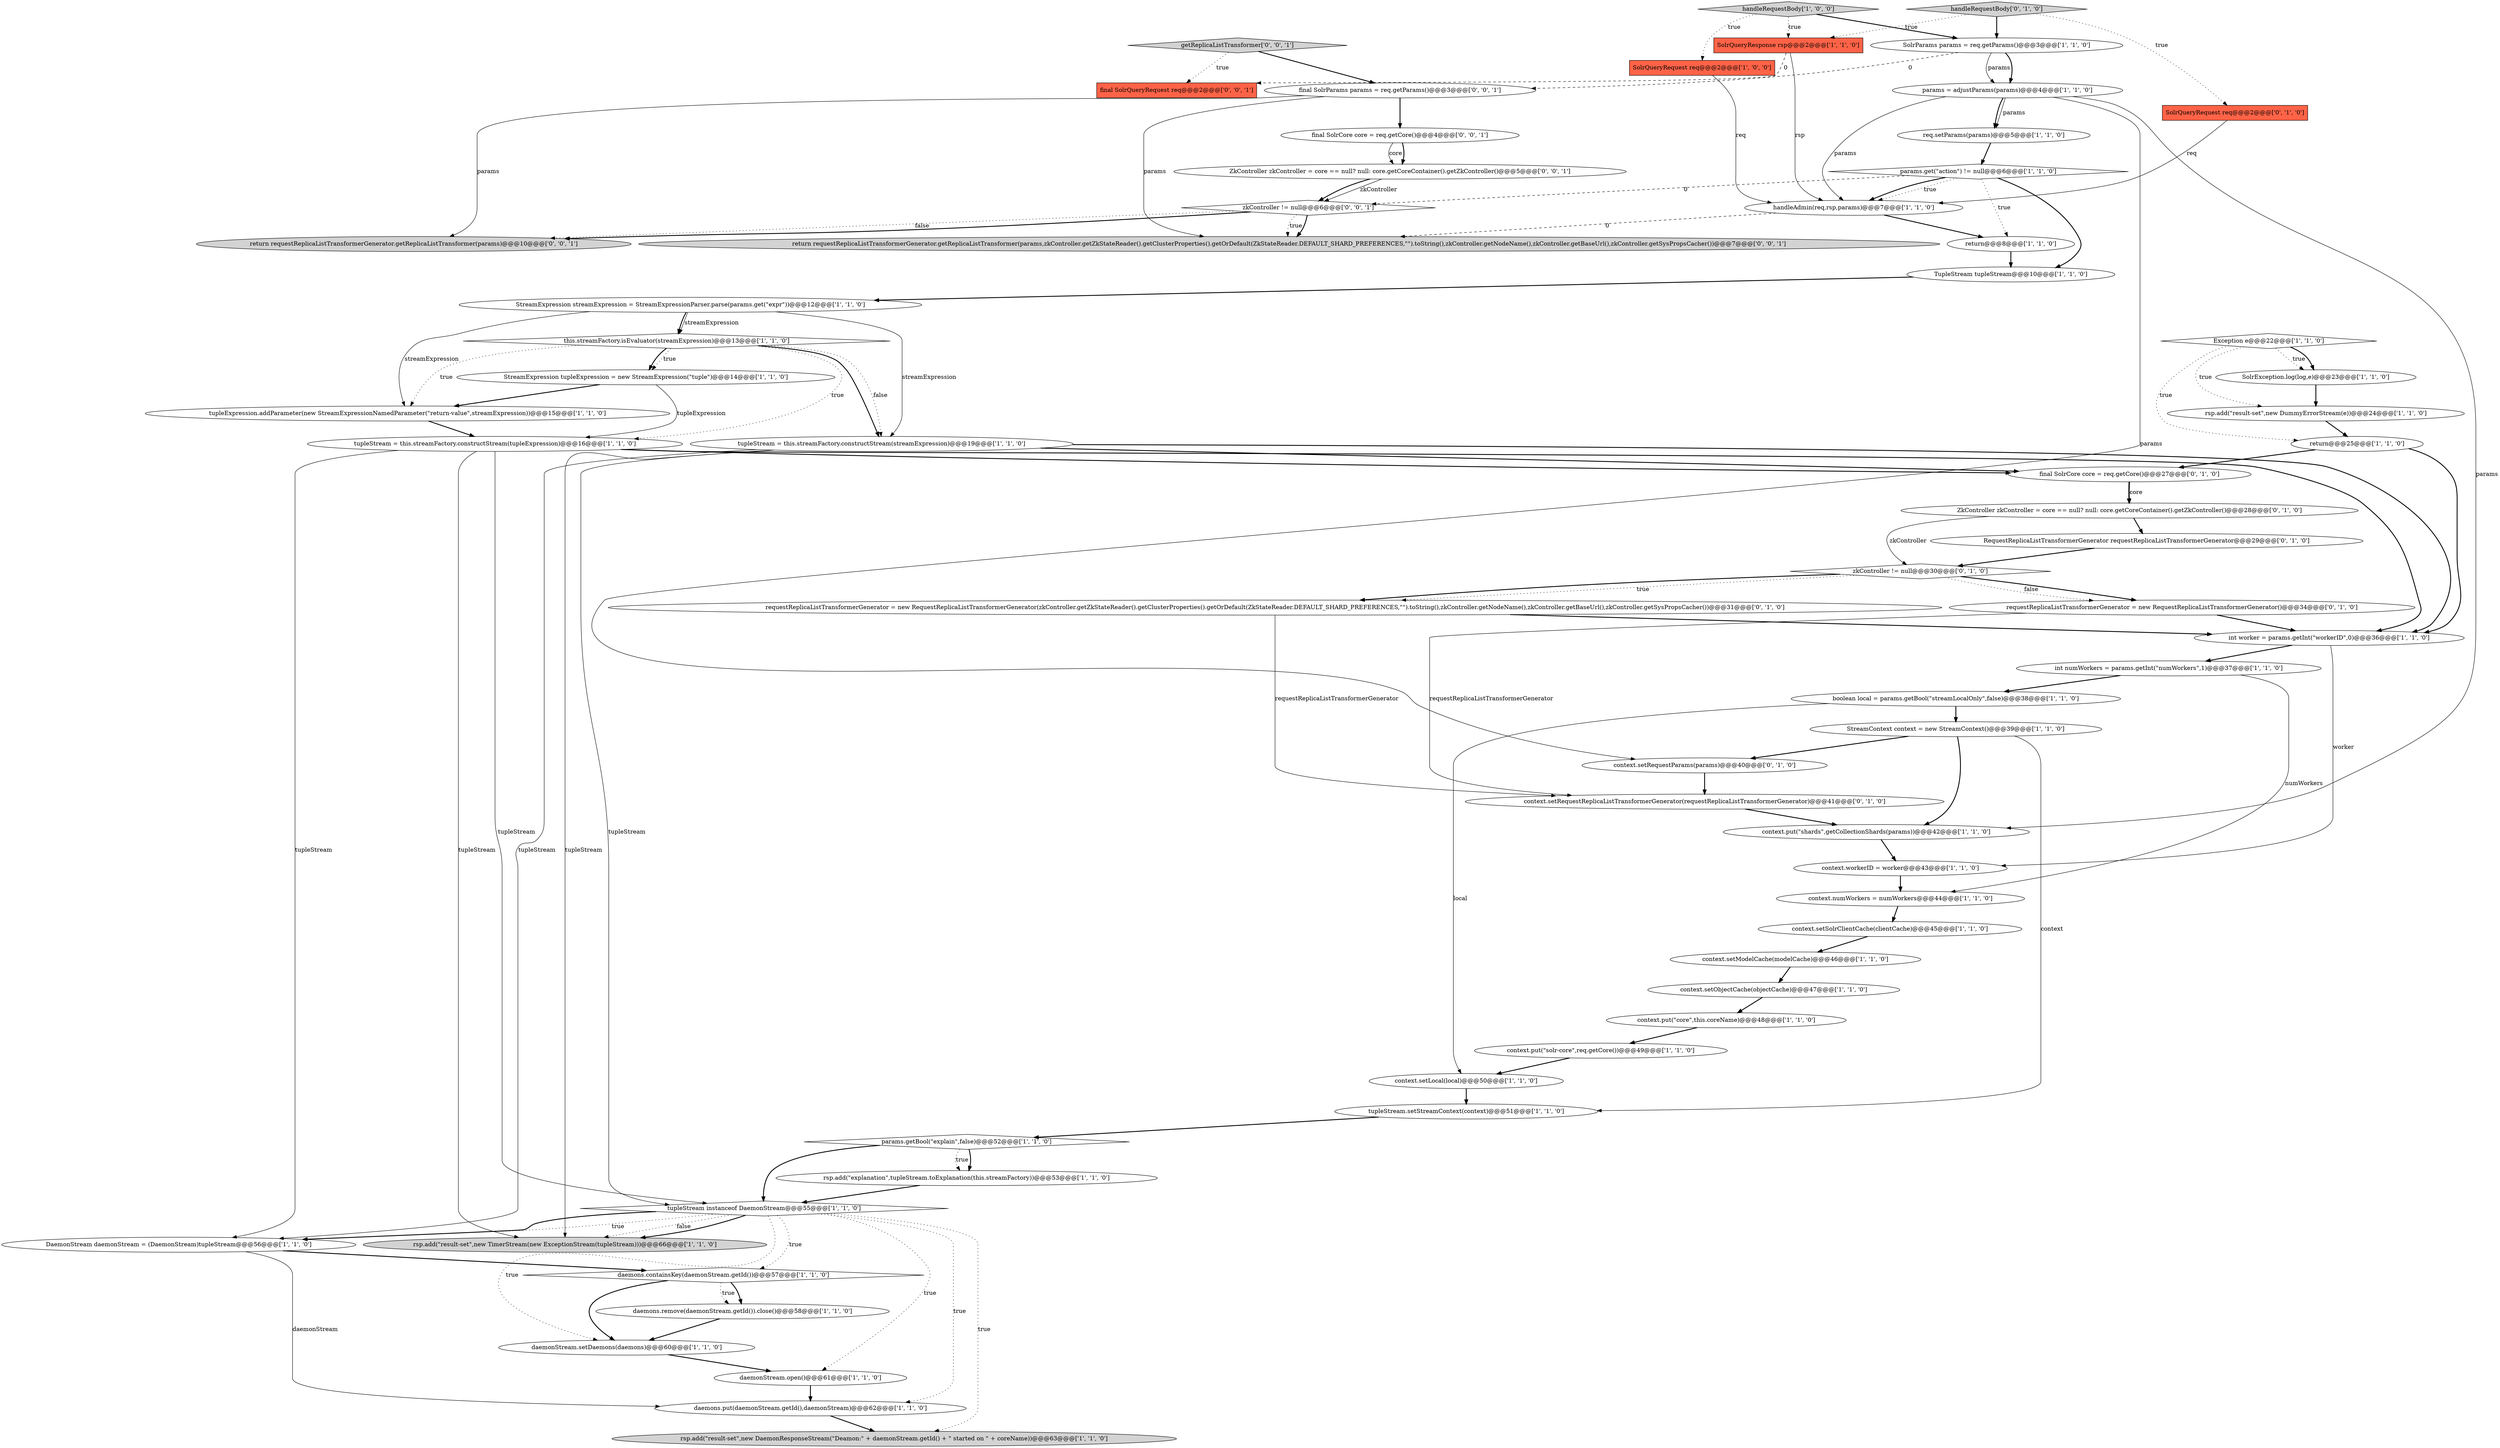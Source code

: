 digraph {
57 [style = filled, label = "getReplicaListTransformer['0', '0', '1']", fillcolor = lightgray, shape = diamond image = "AAA0AAABBB3BBB"];
4 [style = filled, label = "context.workerID = worker@@@43@@@['1', '1', '0']", fillcolor = white, shape = ellipse image = "AAA0AAABBB1BBB"];
28 [style = filled, label = "handleRequestBody['1', '0', '0']", fillcolor = lightgray, shape = diamond image = "AAA0AAABBB1BBB"];
3 [style = filled, label = "rsp.add(\"result-set\",new DaemonResponseStream(\"Deamon:\" + daemonStream.getId() + \" started on \" + coreName))@@@63@@@['1', '1', '0']", fillcolor = lightgray, shape = ellipse image = "AAA0AAABBB1BBB"];
40 [style = filled, label = "int worker = params.getInt(\"workerID\",0)@@@36@@@['1', '1', '0']", fillcolor = white, shape = ellipse image = "AAA0AAABBB1BBB"];
7 [style = filled, label = "boolean local = params.getBool(\"streamLocalOnly\",false)@@@38@@@['1', '1', '0']", fillcolor = white, shape = ellipse image = "AAA0AAABBB1BBB"];
10 [style = filled, label = "context.setObjectCache(objectCache)@@@47@@@['1', '1', '0']", fillcolor = white, shape = ellipse image = "AAA0AAABBB1BBB"];
11 [style = filled, label = "params.getBool(\"explain\",false)@@@52@@@['1', '1', '0']", fillcolor = white, shape = diamond image = "AAA0AAABBB1BBB"];
52 [style = filled, label = "RequestReplicaListTransformerGenerator requestReplicaListTransformerGenerator@@@29@@@['0', '1', '0']", fillcolor = white, shape = ellipse image = "AAA1AAABBB2BBB"];
15 [style = filled, label = "StreamContext context = new StreamContext()@@@39@@@['1', '1', '0']", fillcolor = white, shape = ellipse image = "AAA0AAABBB1BBB"];
24 [style = filled, label = "daemonStream.open()@@@61@@@['1', '1', '0']", fillcolor = white, shape = ellipse image = "AAA0AAABBB1BBB"];
38 [style = filled, label = "req.setParams(params)@@@5@@@['1', '1', '0']", fillcolor = white, shape = ellipse image = "AAA0AAABBB1BBB"];
27 [style = filled, label = "int numWorkers = params.getInt(\"numWorkers\",1)@@@37@@@['1', '1', '0']", fillcolor = white, shape = ellipse image = "AAA0AAABBB1BBB"];
53 [style = filled, label = "final SolrCore core = req.getCore()@@@27@@@['0', '1', '0']", fillcolor = white, shape = ellipse image = "AAA1AAABBB2BBB"];
62 [style = filled, label = "return requestReplicaListTransformerGenerator.getReplicaListTransformer(params,zkController.getZkStateReader().getClusterProperties().getOrDefault(ZkStateReader.DEFAULT_SHARD_PREFERENCES,\"\").toString(),zkController.getNodeName(),zkController.getBaseUrl(),zkController.getSysPropsCacher())@@@7@@@['0', '0', '1']", fillcolor = lightgray, shape = ellipse image = "AAA0AAABBB3BBB"];
18 [style = filled, label = "tupleStream instanceof DaemonStream@@@55@@@['1', '1', '0']", fillcolor = white, shape = diamond image = "AAA0AAABBB1BBB"];
22 [style = filled, label = "return@@@8@@@['1', '1', '0']", fillcolor = white, shape = ellipse image = "AAA0AAABBB1BBB"];
32 [style = filled, label = "rsp.add(\"result-set\",new DummyErrorStream(e))@@@24@@@['1', '1', '0']", fillcolor = white, shape = ellipse image = "AAA0AAABBB1BBB"];
51 [style = filled, label = "ZkController zkController = core == null? null: core.getCoreContainer().getZkController()@@@28@@@['0', '1', '0']", fillcolor = white, shape = ellipse image = "AAA1AAABBB2BBB"];
1 [style = filled, label = "SolrException.log(log,e)@@@23@@@['1', '1', '0']", fillcolor = white, shape = ellipse image = "AAA0AAABBB1BBB"];
5 [style = filled, label = "context.put(\"solr-core\",req.getCore())@@@49@@@['1', '1', '0']", fillcolor = white, shape = ellipse image = "AAA0AAABBB1BBB"];
0 [style = filled, label = "tupleStream.setStreamContext(context)@@@51@@@['1', '1', '0']", fillcolor = white, shape = ellipse image = "AAA0AAABBB1BBB"];
59 [style = filled, label = "ZkController zkController = core == null? null: core.getCoreContainer().getZkController()@@@5@@@['0', '0', '1']", fillcolor = white, shape = ellipse image = "AAA0AAABBB3BBB"];
34 [style = filled, label = "TupleStream tupleStream@@@10@@@['1', '1', '0']", fillcolor = white, shape = ellipse image = "AAA0AAABBB1BBB"];
49 [style = filled, label = "context.setRequestParams(params)@@@40@@@['0', '1', '0']", fillcolor = white, shape = ellipse image = "AAA1AAABBB2BBB"];
45 [style = filled, label = "handleRequestBody['0', '1', '0']", fillcolor = lightgray, shape = diamond image = "AAA0AAABBB2BBB"];
60 [style = filled, label = "zkController != null@@@6@@@['0', '0', '1']", fillcolor = white, shape = diamond image = "AAA0AAABBB3BBB"];
25 [style = filled, label = "StreamExpression streamExpression = StreamExpressionParser.parse(params.get(\"expr\"))@@@12@@@['1', '1', '0']", fillcolor = white, shape = ellipse image = "AAA0AAABBB1BBB"];
19 [style = filled, label = "return@@@25@@@['1', '1', '0']", fillcolor = white, shape = ellipse image = "AAA0AAABBB1BBB"];
14 [style = filled, label = "context.put(\"shards\",getCollectionShards(params))@@@42@@@['1', '1', '0']", fillcolor = white, shape = ellipse image = "AAA0AAABBB1BBB"];
37 [style = filled, label = "daemons.containsKey(daemonStream.getId())@@@57@@@['1', '1', '0']", fillcolor = white, shape = diamond image = "AAA0AAABBB1BBB"];
16 [style = filled, label = "params.get(\"action\") != null@@@6@@@['1', '1', '0']", fillcolor = white, shape = diamond image = "AAA0AAABBB1BBB"];
56 [style = filled, label = "return requestReplicaListTransformerGenerator.getReplicaListTransformer(params)@@@10@@@['0', '0', '1']", fillcolor = lightgray, shape = ellipse image = "AAA0AAABBB3BBB"];
50 [style = filled, label = "context.setRequestReplicaListTransformerGenerator(requestReplicaListTransformerGenerator)@@@41@@@['0', '1', '0']", fillcolor = white, shape = ellipse image = "AAA1AAABBB2BBB"];
9 [style = filled, label = "Exception e@@@22@@@['1', '1', '0']", fillcolor = white, shape = diamond image = "AAA0AAABBB1BBB"];
39 [style = filled, label = "tupleStream = this.streamFactory.constructStream(tupleExpression)@@@16@@@['1', '1', '0']", fillcolor = white, shape = ellipse image = "AAA0AAABBB1BBB"];
20 [style = filled, label = "DaemonStream daemonStream = (DaemonStream)tupleStream@@@56@@@['1', '1', '0']", fillcolor = white, shape = ellipse image = "AAA0AAABBB1BBB"];
55 [style = filled, label = "final SolrParams params = req.getParams()@@@3@@@['0', '0', '1']", fillcolor = white, shape = ellipse image = "AAA0AAABBB3BBB"];
30 [style = filled, label = "SolrParams params = req.getParams()@@@3@@@['1', '1', '0']", fillcolor = white, shape = ellipse image = "AAA0AAABBB1BBB"];
31 [style = filled, label = "SolrQueryRequest req@@@2@@@['1', '0', '0']", fillcolor = tomato, shape = box image = "AAA0AAABBB1BBB"];
35 [style = filled, label = "context.setSolrClientCache(clientCache)@@@45@@@['1', '1', '0']", fillcolor = white, shape = ellipse image = "AAA0AAABBB1BBB"];
41 [style = filled, label = "context.numWorkers = numWorkers@@@44@@@['1', '1', '0']", fillcolor = white, shape = ellipse image = "AAA0AAABBB1BBB"];
48 [style = filled, label = "requestReplicaListTransformerGenerator = new RequestReplicaListTransformerGenerator(zkController.getZkStateReader().getClusterProperties().getOrDefault(ZkStateReader.DEFAULT_SHARD_PREFERENCES,\"\").toString(),zkController.getNodeName(),zkController.getBaseUrl(),zkController.getSysPropsCacher())@@@31@@@['0', '1', '0']", fillcolor = white, shape = ellipse image = "AAA1AAABBB2BBB"];
58 [style = filled, label = "final SolrQueryRequest req@@@2@@@['0', '0', '1']", fillcolor = tomato, shape = box image = "AAA0AAABBB3BBB"];
13 [style = filled, label = "rsp.add(\"result-set\",new TimerStream(new ExceptionStream(tupleStream)))@@@66@@@['1', '1', '0']", fillcolor = lightgray, shape = ellipse image = "AAA0AAABBB1BBB"];
6 [style = filled, label = "daemons.put(daemonStream.getId(),daemonStream)@@@62@@@['1', '1', '0']", fillcolor = white, shape = ellipse image = "AAA0AAABBB1BBB"];
46 [style = filled, label = "SolrQueryRequest req@@@2@@@['0', '1', '0']", fillcolor = tomato, shape = box image = "AAA0AAABBB2BBB"];
2 [style = filled, label = "daemonStream.setDaemons(daemons)@@@60@@@['1', '1', '0']", fillcolor = white, shape = ellipse image = "AAA0AAABBB1BBB"];
42 [style = filled, label = "context.setLocal(local)@@@50@@@['1', '1', '0']", fillcolor = white, shape = ellipse image = "AAA0AAABBB1BBB"];
29 [style = filled, label = "handleAdmin(req,rsp,params)@@@7@@@['1', '1', '0']", fillcolor = white, shape = ellipse image = "AAA0AAABBB1BBB"];
61 [style = filled, label = "final SolrCore core = req.getCore()@@@4@@@['0', '0', '1']", fillcolor = white, shape = ellipse image = "AAA0AAABBB3BBB"];
12 [style = filled, label = "rsp.add(\"explanation\",tupleStream.toExplanation(this.streamFactory))@@@53@@@['1', '1', '0']", fillcolor = white, shape = ellipse image = "AAA0AAABBB1BBB"];
36 [style = filled, label = "context.setModelCache(modelCache)@@@46@@@['1', '1', '0']", fillcolor = white, shape = ellipse image = "AAA0AAABBB1BBB"];
33 [style = filled, label = "context.put(\"core\",this.coreName)@@@48@@@['1', '1', '0']", fillcolor = white, shape = ellipse image = "AAA0AAABBB1BBB"];
26 [style = filled, label = "params = adjustParams(params)@@@4@@@['1', '1', '0']", fillcolor = white, shape = ellipse image = "AAA0AAABBB1BBB"];
8 [style = filled, label = "this.streamFactory.isEvaluator(streamExpression)@@@13@@@['1', '1', '0']", fillcolor = white, shape = diamond image = "AAA0AAABBB1BBB"];
43 [style = filled, label = "tupleExpression.addParameter(new StreamExpressionNamedParameter(\"return-value\",streamExpression))@@@15@@@['1', '1', '0']", fillcolor = white, shape = ellipse image = "AAA0AAABBB1BBB"];
21 [style = filled, label = "daemons.remove(daemonStream.getId()).close()@@@58@@@['1', '1', '0']", fillcolor = white, shape = ellipse image = "AAA0AAABBB1BBB"];
47 [style = filled, label = "zkController != null@@@30@@@['0', '1', '0']", fillcolor = white, shape = diamond image = "AAA1AAABBB2BBB"];
54 [style = filled, label = "requestReplicaListTransformerGenerator = new RequestReplicaListTransformerGenerator()@@@34@@@['0', '1', '0']", fillcolor = white, shape = ellipse image = "AAA1AAABBB2BBB"];
44 [style = filled, label = "SolrQueryResponse rsp@@@2@@@['1', '1', '0']", fillcolor = tomato, shape = box image = "AAA0AAABBB1BBB"];
17 [style = filled, label = "StreamExpression tupleExpression = new StreamExpression(\"tuple\")@@@14@@@['1', '1', '0']", fillcolor = white, shape = ellipse image = "AAA0AAABBB1BBB"];
23 [style = filled, label = "tupleStream = this.streamFactory.constructStream(streamExpression)@@@19@@@['1', '1', '0']", fillcolor = white, shape = ellipse image = "AAA0AAABBB1BBB"];
20->37 [style = bold, label=""];
60->62 [style = dotted, label="true"];
18->3 [style = dotted, label="true"];
26->38 [style = bold, label=""];
18->13 [style = dotted, label="false"];
18->20 [style = bold, label=""];
11->12 [style = bold, label=""];
27->7 [style = bold, label=""];
47->48 [style = dotted, label="true"];
18->37 [style = dotted, label="true"];
28->31 [style = dotted, label="true"];
47->54 [style = dotted, label="false"];
18->13 [style = bold, label=""];
51->52 [style = bold, label=""];
16->34 [style = bold, label=""];
39->13 [style = solid, label="tupleStream"];
41->35 [style = bold, label=""];
37->2 [style = bold, label=""];
19->40 [style = bold, label=""];
43->39 [style = bold, label=""];
40->4 [style = solid, label="worker"];
53->51 [style = solid, label="core"];
29->62 [style = dashed, label="0"];
57->58 [style = dotted, label="true"];
26->29 [style = solid, label="params"];
18->24 [style = dotted, label="true"];
50->14 [style = bold, label=""];
57->55 [style = bold, label=""];
16->29 [style = dotted, label="true"];
34->25 [style = bold, label=""];
55->61 [style = bold, label=""];
25->23 [style = solid, label="streamExpression"];
9->32 [style = dotted, label="true"];
28->30 [style = bold, label=""];
16->22 [style = dotted, label="true"];
30->26 [style = solid, label="params"];
30->26 [style = bold, label=""];
18->20 [style = dotted, label="true"];
15->49 [style = bold, label=""];
7->42 [style = solid, label="local"];
17->39 [style = solid, label="tupleExpression"];
26->14 [style = solid, label="params"];
11->12 [style = dotted, label="true"];
8->23 [style = bold, label=""];
9->1 [style = dotted, label="true"];
60->56 [style = dotted, label="false"];
54->50 [style = solid, label="requestReplicaListTransformerGenerator"];
11->18 [style = bold, label=""];
5->42 [style = bold, label=""];
0->11 [style = bold, label=""];
48->40 [style = bold, label=""];
23->20 [style = solid, label="tupleStream"];
53->51 [style = bold, label=""];
38->16 [style = bold, label=""];
46->29 [style = solid, label="req"];
37->21 [style = bold, label=""];
8->39 [style = dotted, label="true"];
30->55 [style = dashed, label="0"];
16->60 [style = dashed, label="0"];
35->36 [style = bold, label=""];
12->18 [style = bold, label=""];
47->54 [style = bold, label=""];
2->24 [style = bold, label=""];
23->53 [style = bold, label=""];
25->8 [style = solid, label="streamExpression"];
39->18 [style = solid, label="tupleStream"];
26->49 [style = solid, label="params"];
27->41 [style = solid, label="numWorkers"];
44->29 [style = solid, label="rsp"];
61->59 [style = bold, label=""];
25->43 [style = solid, label="streamExpression"];
9->19 [style = dotted, label="true"];
39->20 [style = solid, label="tupleStream"];
1->32 [style = bold, label=""];
33->5 [style = bold, label=""];
54->40 [style = bold, label=""];
36->10 [style = bold, label=""];
45->30 [style = bold, label=""];
60->56 [style = bold, label=""];
40->27 [style = bold, label=""];
28->44 [style = dotted, label="true"];
19->53 [style = bold, label=""];
47->48 [style = bold, label=""];
31->29 [style = solid, label="req"];
16->29 [style = bold, label=""];
18->6 [style = dotted, label="true"];
26->38 [style = solid, label="params"];
15->14 [style = bold, label=""];
15->0 [style = solid, label="context"];
6->3 [style = bold, label=""];
44->58 [style = dashed, label="0"];
23->40 [style = bold, label=""];
7->15 [style = bold, label=""];
18->2 [style = dotted, label="true"];
20->6 [style = solid, label="daemonStream"];
24->6 [style = bold, label=""];
8->17 [style = dotted, label="true"];
23->18 [style = solid, label="tupleStream"];
52->47 [style = bold, label=""];
42->0 [style = bold, label=""];
23->13 [style = solid, label="tupleStream"];
59->60 [style = solid, label="zkController"];
17->43 [style = bold, label=""];
59->60 [style = bold, label=""];
37->21 [style = dotted, label="true"];
8->17 [style = bold, label=""];
55->56 [style = solid, label="params"];
21->2 [style = bold, label=""];
8->23 [style = dotted, label="false"];
48->50 [style = solid, label="requestReplicaListTransformerGenerator"];
61->59 [style = solid, label="core"];
60->62 [style = bold, label=""];
4->41 [style = bold, label=""];
22->34 [style = bold, label=""];
39->53 [style = bold, label=""];
8->43 [style = dotted, label="true"];
55->62 [style = solid, label="params"];
29->22 [style = bold, label=""];
25->8 [style = bold, label=""];
39->40 [style = bold, label=""];
14->4 [style = bold, label=""];
45->44 [style = dotted, label="true"];
45->46 [style = dotted, label="true"];
10->33 [style = bold, label=""];
9->1 [style = bold, label=""];
49->50 [style = bold, label=""];
32->19 [style = bold, label=""];
51->47 [style = solid, label="zkController"];
}
